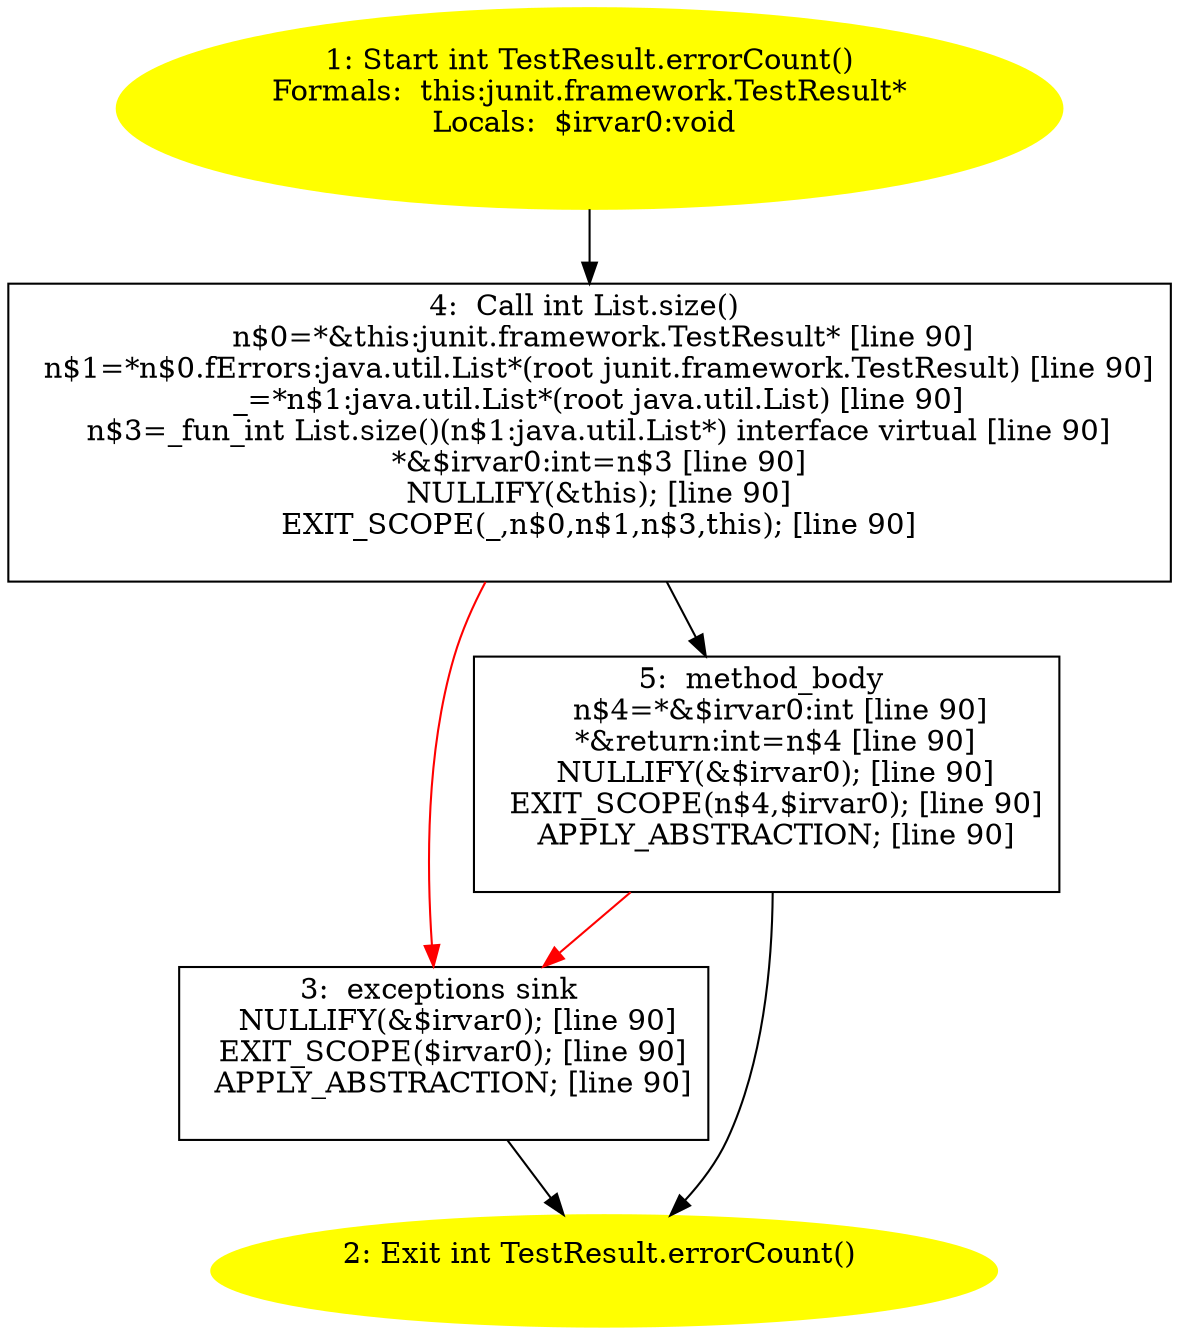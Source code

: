 /* @generated */
digraph cfg {
"junit.framework.TestResult.errorCount():int.2c0cdb0c2b298b00b1c6e3efc6520071_1" [label="1: Start int TestResult.errorCount()\nFormals:  this:junit.framework.TestResult*\nLocals:  $irvar0:void \n  " color=yellow style=filled]
	

	 "junit.framework.TestResult.errorCount():int.2c0cdb0c2b298b00b1c6e3efc6520071_1" -> "junit.framework.TestResult.errorCount():int.2c0cdb0c2b298b00b1c6e3efc6520071_4" ;
"junit.framework.TestResult.errorCount():int.2c0cdb0c2b298b00b1c6e3efc6520071_2" [label="2: Exit int TestResult.errorCount() \n  " color=yellow style=filled]
	

"junit.framework.TestResult.errorCount():int.2c0cdb0c2b298b00b1c6e3efc6520071_3" [label="3:  exceptions sink \n   NULLIFY(&$irvar0); [line 90]\n  EXIT_SCOPE($irvar0); [line 90]\n  APPLY_ABSTRACTION; [line 90]\n " shape="box"]
	

	 "junit.framework.TestResult.errorCount():int.2c0cdb0c2b298b00b1c6e3efc6520071_3" -> "junit.framework.TestResult.errorCount():int.2c0cdb0c2b298b00b1c6e3efc6520071_2" ;
"junit.framework.TestResult.errorCount():int.2c0cdb0c2b298b00b1c6e3efc6520071_4" [label="4:  Call int List.size() \n   n$0=*&this:junit.framework.TestResult* [line 90]\n  n$1=*n$0.fErrors:java.util.List*(root junit.framework.TestResult) [line 90]\n  _=*n$1:java.util.List*(root java.util.List) [line 90]\n  n$3=_fun_int List.size()(n$1:java.util.List*) interface virtual [line 90]\n  *&$irvar0:int=n$3 [line 90]\n  NULLIFY(&this); [line 90]\n  EXIT_SCOPE(_,n$0,n$1,n$3,this); [line 90]\n " shape="box"]
	

	 "junit.framework.TestResult.errorCount():int.2c0cdb0c2b298b00b1c6e3efc6520071_4" -> "junit.framework.TestResult.errorCount():int.2c0cdb0c2b298b00b1c6e3efc6520071_5" ;
	 "junit.framework.TestResult.errorCount():int.2c0cdb0c2b298b00b1c6e3efc6520071_4" -> "junit.framework.TestResult.errorCount():int.2c0cdb0c2b298b00b1c6e3efc6520071_3" [color="red" ];
"junit.framework.TestResult.errorCount():int.2c0cdb0c2b298b00b1c6e3efc6520071_5" [label="5:  method_body \n   n$4=*&$irvar0:int [line 90]\n  *&return:int=n$4 [line 90]\n  NULLIFY(&$irvar0); [line 90]\n  EXIT_SCOPE(n$4,$irvar0); [line 90]\n  APPLY_ABSTRACTION; [line 90]\n " shape="box"]
	

	 "junit.framework.TestResult.errorCount():int.2c0cdb0c2b298b00b1c6e3efc6520071_5" -> "junit.framework.TestResult.errorCount():int.2c0cdb0c2b298b00b1c6e3efc6520071_2" ;
	 "junit.framework.TestResult.errorCount():int.2c0cdb0c2b298b00b1c6e3efc6520071_5" -> "junit.framework.TestResult.errorCount():int.2c0cdb0c2b298b00b1c6e3efc6520071_3" [color="red" ];
}

